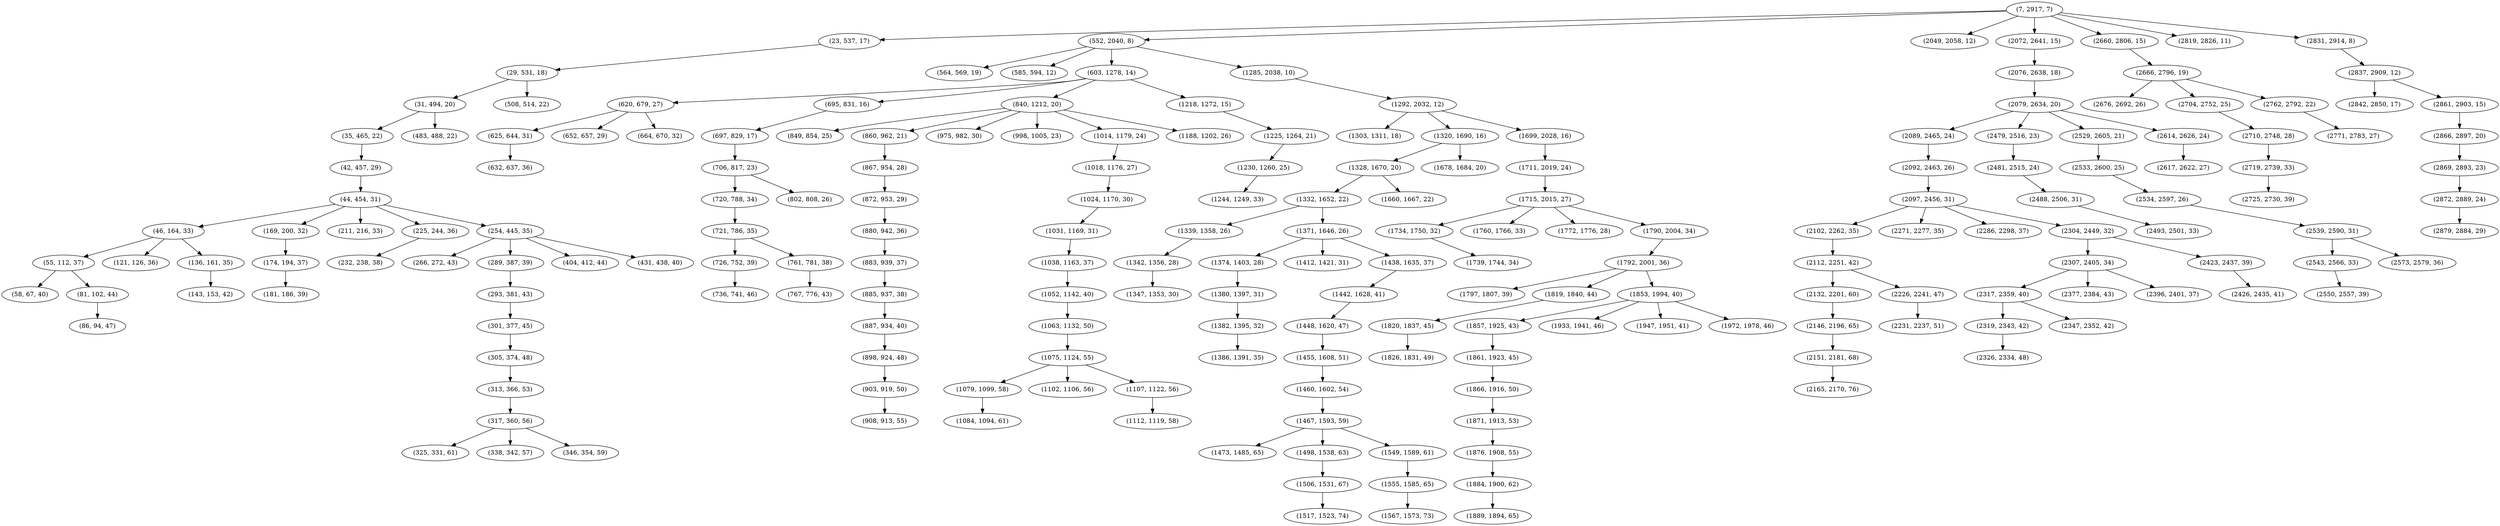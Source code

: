 digraph tree {
    "(7, 2917, 7)";
    "(23, 537, 17)";
    "(29, 531, 18)";
    "(31, 494, 20)";
    "(35, 465, 22)";
    "(42, 457, 29)";
    "(44, 454, 31)";
    "(46, 164, 33)";
    "(55, 112, 37)";
    "(58, 67, 40)";
    "(81, 102, 44)";
    "(86, 94, 47)";
    "(121, 126, 36)";
    "(136, 161, 35)";
    "(143, 153, 42)";
    "(169, 200, 32)";
    "(174, 194, 37)";
    "(181, 186, 39)";
    "(211, 216, 33)";
    "(225, 244, 36)";
    "(232, 238, 38)";
    "(254, 445, 35)";
    "(266, 272, 43)";
    "(289, 387, 39)";
    "(293, 381, 43)";
    "(301, 377, 45)";
    "(305, 374, 48)";
    "(313, 366, 53)";
    "(317, 360, 56)";
    "(325, 331, 61)";
    "(338, 342, 57)";
    "(346, 354, 59)";
    "(404, 412, 44)";
    "(431, 438, 40)";
    "(483, 488, 22)";
    "(508, 514, 22)";
    "(552, 2040, 8)";
    "(564, 569, 19)";
    "(585, 594, 12)";
    "(603, 1278, 14)";
    "(620, 679, 27)";
    "(625, 644, 31)";
    "(632, 637, 36)";
    "(652, 657, 29)";
    "(664, 670, 32)";
    "(695, 831, 16)";
    "(697, 829, 17)";
    "(706, 817, 23)";
    "(720, 788, 34)";
    "(721, 786, 35)";
    "(726, 752, 39)";
    "(736, 741, 46)";
    "(761, 781, 38)";
    "(767, 776, 43)";
    "(802, 808, 26)";
    "(840, 1212, 20)";
    "(849, 854, 25)";
    "(860, 962, 21)";
    "(867, 954, 28)";
    "(872, 953, 29)";
    "(880, 942, 36)";
    "(883, 939, 37)";
    "(885, 937, 38)";
    "(887, 934, 40)";
    "(898, 924, 48)";
    "(903, 919, 50)";
    "(908, 913, 55)";
    "(975, 982, 30)";
    "(998, 1005, 23)";
    "(1014, 1179, 24)";
    "(1018, 1176, 27)";
    "(1024, 1170, 30)";
    "(1031, 1169, 31)";
    "(1038, 1163, 37)";
    "(1052, 1142, 40)";
    "(1063, 1132, 50)";
    "(1075, 1124, 55)";
    "(1079, 1099, 58)";
    "(1084, 1094, 61)";
    "(1102, 1106, 56)";
    "(1107, 1122, 56)";
    "(1112, 1119, 58)";
    "(1188, 1202, 26)";
    "(1218, 1272, 15)";
    "(1225, 1264, 21)";
    "(1230, 1260, 25)";
    "(1244, 1249, 33)";
    "(1285, 2038, 10)";
    "(1292, 2032, 12)";
    "(1303, 1311, 18)";
    "(1320, 1690, 16)";
    "(1328, 1670, 20)";
    "(1332, 1652, 22)";
    "(1339, 1358, 26)";
    "(1342, 1356, 28)";
    "(1347, 1353, 30)";
    "(1371, 1646, 26)";
    "(1374, 1403, 28)";
    "(1380, 1397, 31)";
    "(1382, 1395, 32)";
    "(1386, 1391, 35)";
    "(1412, 1421, 31)";
    "(1438, 1635, 37)";
    "(1442, 1628, 41)";
    "(1448, 1620, 47)";
    "(1455, 1608, 51)";
    "(1460, 1602, 54)";
    "(1467, 1593, 59)";
    "(1473, 1485, 65)";
    "(1498, 1538, 63)";
    "(1506, 1531, 67)";
    "(1517, 1523, 74)";
    "(1549, 1589, 61)";
    "(1555, 1585, 65)";
    "(1567, 1573, 73)";
    "(1660, 1667, 22)";
    "(1678, 1684, 20)";
    "(1699, 2028, 16)";
    "(1711, 2019, 24)";
    "(1715, 2015, 27)";
    "(1734, 1750, 32)";
    "(1739, 1744, 34)";
    "(1760, 1766, 33)";
    "(1772, 1776, 28)";
    "(1790, 2004, 34)";
    "(1792, 2001, 36)";
    "(1797, 1807, 39)";
    "(1819, 1840, 44)";
    "(1820, 1837, 45)";
    "(1826, 1831, 49)";
    "(1853, 1994, 40)";
    "(1857, 1925, 43)";
    "(1861, 1923, 45)";
    "(1866, 1916, 50)";
    "(1871, 1913, 53)";
    "(1876, 1908, 55)";
    "(1884, 1900, 62)";
    "(1889, 1894, 65)";
    "(1933, 1941, 46)";
    "(1947, 1951, 41)";
    "(1972, 1978, 46)";
    "(2049, 2058, 12)";
    "(2072, 2641, 15)";
    "(2076, 2638, 18)";
    "(2079, 2634, 20)";
    "(2089, 2465, 24)";
    "(2092, 2463, 26)";
    "(2097, 2456, 31)";
    "(2102, 2262, 35)";
    "(2112, 2251, 42)";
    "(2132, 2201, 60)";
    "(2146, 2196, 65)";
    "(2151, 2181, 68)";
    "(2165, 2170, 76)";
    "(2226, 2241, 47)";
    "(2231, 2237, 51)";
    "(2271, 2277, 35)";
    "(2286, 2298, 37)";
    "(2304, 2449, 32)";
    "(2307, 2405, 34)";
    "(2317, 2359, 40)";
    "(2319, 2343, 42)";
    "(2326, 2334, 48)";
    "(2347, 2352, 42)";
    "(2377, 2384, 43)";
    "(2396, 2401, 37)";
    "(2423, 2437, 39)";
    "(2426, 2435, 41)";
    "(2479, 2516, 23)";
    "(2481, 2515, 24)";
    "(2488, 2506, 31)";
    "(2493, 2501, 33)";
    "(2529, 2605, 21)";
    "(2533, 2600, 25)";
    "(2534, 2597, 26)";
    "(2539, 2590, 31)";
    "(2543, 2566, 33)";
    "(2550, 2557, 39)";
    "(2573, 2579, 36)";
    "(2614, 2626, 24)";
    "(2617, 2622, 27)";
    "(2660, 2806, 15)";
    "(2666, 2796, 19)";
    "(2676, 2692, 26)";
    "(2704, 2752, 25)";
    "(2710, 2748, 28)";
    "(2719, 2739, 33)";
    "(2725, 2730, 39)";
    "(2762, 2792, 22)";
    "(2771, 2783, 27)";
    "(2819, 2826, 11)";
    "(2831, 2914, 8)";
    "(2837, 2909, 12)";
    "(2842, 2850, 17)";
    "(2861, 2903, 15)";
    "(2866, 2897, 20)";
    "(2869, 2893, 23)";
    "(2872, 2889, 24)";
    "(2879, 2884, 29)";
    "(7, 2917, 7)" -> "(23, 537, 17)";
    "(7, 2917, 7)" -> "(552, 2040, 8)";
    "(7, 2917, 7)" -> "(2049, 2058, 12)";
    "(7, 2917, 7)" -> "(2072, 2641, 15)";
    "(7, 2917, 7)" -> "(2660, 2806, 15)";
    "(7, 2917, 7)" -> "(2819, 2826, 11)";
    "(7, 2917, 7)" -> "(2831, 2914, 8)";
    "(23, 537, 17)" -> "(29, 531, 18)";
    "(29, 531, 18)" -> "(31, 494, 20)";
    "(29, 531, 18)" -> "(508, 514, 22)";
    "(31, 494, 20)" -> "(35, 465, 22)";
    "(31, 494, 20)" -> "(483, 488, 22)";
    "(35, 465, 22)" -> "(42, 457, 29)";
    "(42, 457, 29)" -> "(44, 454, 31)";
    "(44, 454, 31)" -> "(46, 164, 33)";
    "(44, 454, 31)" -> "(169, 200, 32)";
    "(44, 454, 31)" -> "(211, 216, 33)";
    "(44, 454, 31)" -> "(225, 244, 36)";
    "(44, 454, 31)" -> "(254, 445, 35)";
    "(46, 164, 33)" -> "(55, 112, 37)";
    "(46, 164, 33)" -> "(121, 126, 36)";
    "(46, 164, 33)" -> "(136, 161, 35)";
    "(55, 112, 37)" -> "(58, 67, 40)";
    "(55, 112, 37)" -> "(81, 102, 44)";
    "(81, 102, 44)" -> "(86, 94, 47)";
    "(136, 161, 35)" -> "(143, 153, 42)";
    "(169, 200, 32)" -> "(174, 194, 37)";
    "(174, 194, 37)" -> "(181, 186, 39)";
    "(225, 244, 36)" -> "(232, 238, 38)";
    "(254, 445, 35)" -> "(266, 272, 43)";
    "(254, 445, 35)" -> "(289, 387, 39)";
    "(254, 445, 35)" -> "(404, 412, 44)";
    "(254, 445, 35)" -> "(431, 438, 40)";
    "(289, 387, 39)" -> "(293, 381, 43)";
    "(293, 381, 43)" -> "(301, 377, 45)";
    "(301, 377, 45)" -> "(305, 374, 48)";
    "(305, 374, 48)" -> "(313, 366, 53)";
    "(313, 366, 53)" -> "(317, 360, 56)";
    "(317, 360, 56)" -> "(325, 331, 61)";
    "(317, 360, 56)" -> "(338, 342, 57)";
    "(317, 360, 56)" -> "(346, 354, 59)";
    "(552, 2040, 8)" -> "(564, 569, 19)";
    "(552, 2040, 8)" -> "(585, 594, 12)";
    "(552, 2040, 8)" -> "(603, 1278, 14)";
    "(552, 2040, 8)" -> "(1285, 2038, 10)";
    "(603, 1278, 14)" -> "(620, 679, 27)";
    "(603, 1278, 14)" -> "(695, 831, 16)";
    "(603, 1278, 14)" -> "(840, 1212, 20)";
    "(603, 1278, 14)" -> "(1218, 1272, 15)";
    "(620, 679, 27)" -> "(625, 644, 31)";
    "(620, 679, 27)" -> "(652, 657, 29)";
    "(620, 679, 27)" -> "(664, 670, 32)";
    "(625, 644, 31)" -> "(632, 637, 36)";
    "(695, 831, 16)" -> "(697, 829, 17)";
    "(697, 829, 17)" -> "(706, 817, 23)";
    "(706, 817, 23)" -> "(720, 788, 34)";
    "(706, 817, 23)" -> "(802, 808, 26)";
    "(720, 788, 34)" -> "(721, 786, 35)";
    "(721, 786, 35)" -> "(726, 752, 39)";
    "(721, 786, 35)" -> "(761, 781, 38)";
    "(726, 752, 39)" -> "(736, 741, 46)";
    "(761, 781, 38)" -> "(767, 776, 43)";
    "(840, 1212, 20)" -> "(849, 854, 25)";
    "(840, 1212, 20)" -> "(860, 962, 21)";
    "(840, 1212, 20)" -> "(975, 982, 30)";
    "(840, 1212, 20)" -> "(998, 1005, 23)";
    "(840, 1212, 20)" -> "(1014, 1179, 24)";
    "(840, 1212, 20)" -> "(1188, 1202, 26)";
    "(860, 962, 21)" -> "(867, 954, 28)";
    "(867, 954, 28)" -> "(872, 953, 29)";
    "(872, 953, 29)" -> "(880, 942, 36)";
    "(880, 942, 36)" -> "(883, 939, 37)";
    "(883, 939, 37)" -> "(885, 937, 38)";
    "(885, 937, 38)" -> "(887, 934, 40)";
    "(887, 934, 40)" -> "(898, 924, 48)";
    "(898, 924, 48)" -> "(903, 919, 50)";
    "(903, 919, 50)" -> "(908, 913, 55)";
    "(1014, 1179, 24)" -> "(1018, 1176, 27)";
    "(1018, 1176, 27)" -> "(1024, 1170, 30)";
    "(1024, 1170, 30)" -> "(1031, 1169, 31)";
    "(1031, 1169, 31)" -> "(1038, 1163, 37)";
    "(1038, 1163, 37)" -> "(1052, 1142, 40)";
    "(1052, 1142, 40)" -> "(1063, 1132, 50)";
    "(1063, 1132, 50)" -> "(1075, 1124, 55)";
    "(1075, 1124, 55)" -> "(1079, 1099, 58)";
    "(1075, 1124, 55)" -> "(1102, 1106, 56)";
    "(1075, 1124, 55)" -> "(1107, 1122, 56)";
    "(1079, 1099, 58)" -> "(1084, 1094, 61)";
    "(1107, 1122, 56)" -> "(1112, 1119, 58)";
    "(1218, 1272, 15)" -> "(1225, 1264, 21)";
    "(1225, 1264, 21)" -> "(1230, 1260, 25)";
    "(1230, 1260, 25)" -> "(1244, 1249, 33)";
    "(1285, 2038, 10)" -> "(1292, 2032, 12)";
    "(1292, 2032, 12)" -> "(1303, 1311, 18)";
    "(1292, 2032, 12)" -> "(1320, 1690, 16)";
    "(1292, 2032, 12)" -> "(1699, 2028, 16)";
    "(1320, 1690, 16)" -> "(1328, 1670, 20)";
    "(1320, 1690, 16)" -> "(1678, 1684, 20)";
    "(1328, 1670, 20)" -> "(1332, 1652, 22)";
    "(1328, 1670, 20)" -> "(1660, 1667, 22)";
    "(1332, 1652, 22)" -> "(1339, 1358, 26)";
    "(1332, 1652, 22)" -> "(1371, 1646, 26)";
    "(1339, 1358, 26)" -> "(1342, 1356, 28)";
    "(1342, 1356, 28)" -> "(1347, 1353, 30)";
    "(1371, 1646, 26)" -> "(1374, 1403, 28)";
    "(1371, 1646, 26)" -> "(1412, 1421, 31)";
    "(1371, 1646, 26)" -> "(1438, 1635, 37)";
    "(1374, 1403, 28)" -> "(1380, 1397, 31)";
    "(1380, 1397, 31)" -> "(1382, 1395, 32)";
    "(1382, 1395, 32)" -> "(1386, 1391, 35)";
    "(1438, 1635, 37)" -> "(1442, 1628, 41)";
    "(1442, 1628, 41)" -> "(1448, 1620, 47)";
    "(1448, 1620, 47)" -> "(1455, 1608, 51)";
    "(1455, 1608, 51)" -> "(1460, 1602, 54)";
    "(1460, 1602, 54)" -> "(1467, 1593, 59)";
    "(1467, 1593, 59)" -> "(1473, 1485, 65)";
    "(1467, 1593, 59)" -> "(1498, 1538, 63)";
    "(1467, 1593, 59)" -> "(1549, 1589, 61)";
    "(1498, 1538, 63)" -> "(1506, 1531, 67)";
    "(1506, 1531, 67)" -> "(1517, 1523, 74)";
    "(1549, 1589, 61)" -> "(1555, 1585, 65)";
    "(1555, 1585, 65)" -> "(1567, 1573, 73)";
    "(1699, 2028, 16)" -> "(1711, 2019, 24)";
    "(1711, 2019, 24)" -> "(1715, 2015, 27)";
    "(1715, 2015, 27)" -> "(1734, 1750, 32)";
    "(1715, 2015, 27)" -> "(1760, 1766, 33)";
    "(1715, 2015, 27)" -> "(1772, 1776, 28)";
    "(1715, 2015, 27)" -> "(1790, 2004, 34)";
    "(1734, 1750, 32)" -> "(1739, 1744, 34)";
    "(1790, 2004, 34)" -> "(1792, 2001, 36)";
    "(1792, 2001, 36)" -> "(1797, 1807, 39)";
    "(1792, 2001, 36)" -> "(1819, 1840, 44)";
    "(1792, 2001, 36)" -> "(1853, 1994, 40)";
    "(1819, 1840, 44)" -> "(1820, 1837, 45)";
    "(1820, 1837, 45)" -> "(1826, 1831, 49)";
    "(1853, 1994, 40)" -> "(1857, 1925, 43)";
    "(1853, 1994, 40)" -> "(1933, 1941, 46)";
    "(1853, 1994, 40)" -> "(1947, 1951, 41)";
    "(1853, 1994, 40)" -> "(1972, 1978, 46)";
    "(1857, 1925, 43)" -> "(1861, 1923, 45)";
    "(1861, 1923, 45)" -> "(1866, 1916, 50)";
    "(1866, 1916, 50)" -> "(1871, 1913, 53)";
    "(1871, 1913, 53)" -> "(1876, 1908, 55)";
    "(1876, 1908, 55)" -> "(1884, 1900, 62)";
    "(1884, 1900, 62)" -> "(1889, 1894, 65)";
    "(2072, 2641, 15)" -> "(2076, 2638, 18)";
    "(2076, 2638, 18)" -> "(2079, 2634, 20)";
    "(2079, 2634, 20)" -> "(2089, 2465, 24)";
    "(2079, 2634, 20)" -> "(2479, 2516, 23)";
    "(2079, 2634, 20)" -> "(2529, 2605, 21)";
    "(2079, 2634, 20)" -> "(2614, 2626, 24)";
    "(2089, 2465, 24)" -> "(2092, 2463, 26)";
    "(2092, 2463, 26)" -> "(2097, 2456, 31)";
    "(2097, 2456, 31)" -> "(2102, 2262, 35)";
    "(2097, 2456, 31)" -> "(2271, 2277, 35)";
    "(2097, 2456, 31)" -> "(2286, 2298, 37)";
    "(2097, 2456, 31)" -> "(2304, 2449, 32)";
    "(2102, 2262, 35)" -> "(2112, 2251, 42)";
    "(2112, 2251, 42)" -> "(2132, 2201, 60)";
    "(2112, 2251, 42)" -> "(2226, 2241, 47)";
    "(2132, 2201, 60)" -> "(2146, 2196, 65)";
    "(2146, 2196, 65)" -> "(2151, 2181, 68)";
    "(2151, 2181, 68)" -> "(2165, 2170, 76)";
    "(2226, 2241, 47)" -> "(2231, 2237, 51)";
    "(2304, 2449, 32)" -> "(2307, 2405, 34)";
    "(2304, 2449, 32)" -> "(2423, 2437, 39)";
    "(2307, 2405, 34)" -> "(2317, 2359, 40)";
    "(2307, 2405, 34)" -> "(2377, 2384, 43)";
    "(2307, 2405, 34)" -> "(2396, 2401, 37)";
    "(2317, 2359, 40)" -> "(2319, 2343, 42)";
    "(2317, 2359, 40)" -> "(2347, 2352, 42)";
    "(2319, 2343, 42)" -> "(2326, 2334, 48)";
    "(2423, 2437, 39)" -> "(2426, 2435, 41)";
    "(2479, 2516, 23)" -> "(2481, 2515, 24)";
    "(2481, 2515, 24)" -> "(2488, 2506, 31)";
    "(2488, 2506, 31)" -> "(2493, 2501, 33)";
    "(2529, 2605, 21)" -> "(2533, 2600, 25)";
    "(2533, 2600, 25)" -> "(2534, 2597, 26)";
    "(2534, 2597, 26)" -> "(2539, 2590, 31)";
    "(2539, 2590, 31)" -> "(2543, 2566, 33)";
    "(2539, 2590, 31)" -> "(2573, 2579, 36)";
    "(2543, 2566, 33)" -> "(2550, 2557, 39)";
    "(2614, 2626, 24)" -> "(2617, 2622, 27)";
    "(2660, 2806, 15)" -> "(2666, 2796, 19)";
    "(2666, 2796, 19)" -> "(2676, 2692, 26)";
    "(2666, 2796, 19)" -> "(2704, 2752, 25)";
    "(2666, 2796, 19)" -> "(2762, 2792, 22)";
    "(2704, 2752, 25)" -> "(2710, 2748, 28)";
    "(2710, 2748, 28)" -> "(2719, 2739, 33)";
    "(2719, 2739, 33)" -> "(2725, 2730, 39)";
    "(2762, 2792, 22)" -> "(2771, 2783, 27)";
    "(2831, 2914, 8)" -> "(2837, 2909, 12)";
    "(2837, 2909, 12)" -> "(2842, 2850, 17)";
    "(2837, 2909, 12)" -> "(2861, 2903, 15)";
    "(2861, 2903, 15)" -> "(2866, 2897, 20)";
    "(2866, 2897, 20)" -> "(2869, 2893, 23)";
    "(2869, 2893, 23)" -> "(2872, 2889, 24)";
    "(2872, 2889, 24)" -> "(2879, 2884, 29)";
}
